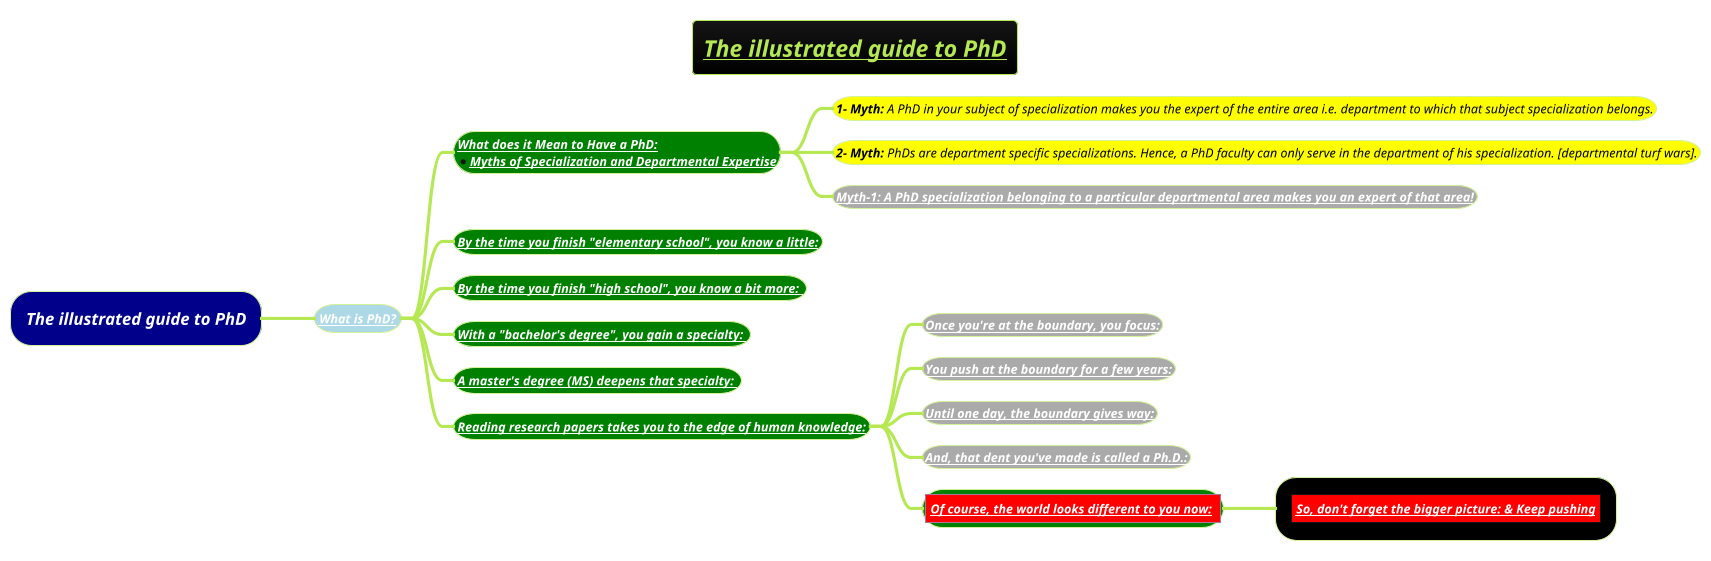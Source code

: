 @startmindmap
title =<i><b><u><size:18>The illustrated guide to PhD
!theme hacker

*[#darkblue] <i><color #white>The illustrated guide to PhD
**[#lightblue] <i><color #black><size:12>[[docs/3-programming-languages/Venkat-Subramaniam/images/img_65.png What is PhD?]]
***[#green]:<b><i><color #white><size:12>[[docs/3-programming-languages/Venkat-Subramaniam/images/img_65.png What does it Mean to Have a PhD:]]
*<b><i><color #white><size:12>[[docs/3-programming-languages/Venkat-Subramaniam/images/img_65.png Myths of Specialization and Departmental Expertise]];
****[#yellow] <i><color #black><size:12>**1- Myth:** A PhD in your subject of specialization makes you the expert of the entire area i.e. department to which that subject specialization belongs.
****[#yellow] <i><color #black><size:12>**2- Myth:** PhDs are department specific specializations. Hence, a PhD faculty can only serve in the department of his specialization. [departmental turf wars].
****[#a] <i><color #black><size:12><b>[[docs/3-programming-languages/Venkat-Subramaniam/images/img_65.png Myth-1: A PhD specialization belonging to a particular departmental area makes you an expert of that area!]]
***[#green] <b><i><color #black><size:12>[[docs/3-programming-languages/Venkat-Subramaniam/images/img_65.png By the time you finish "elementary school", you know a little:]]

***[#green] <b><i><color #black><size:12>[[docs/3-programming-languages/Venkat-Subramaniam/images/img_66.png By the time you finish "high school", you know a bit more: ]]
***[#green] <b><i><color #black><size:12>[[docs/3-programming-languages/Venkat-Subramaniam/images/img_67.png With a "bachelor's degree", you gain a specialty: ]]
***[#green] <b><i><color #black><size:12>[[docs/3-programming-languages/Venkat-Subramaniam/images/img_781.png A master's degree (MS) deepens that specialty: ]]
***[#green] <b><i><color #black><size:12>[[docs/3-programming-languages/Venkat-Subramaniam/images/img_782.png Reading research papers takes you to the edge of human knowledge:]]
****[#a] <b><i><color #black><size:12>[[docs/3-programming-languages/Venkat-Subramaniam/images/img_782.png Once you're at the boundary, you focus:]]
****[#a] <b><i><color #black><size:12>[[docs/3-programming-languages/Venkat-Subramaniam/images/img_783.png You push at the boundary for a few years:]]
****[#a] <b><i><color #black><size:12>[[docs/3-programming-languages/Venkat-Subramaniam/images/img_783.png Until one day, the boundary gives way:]]
****[#a] <b><i><color #black><size:12>[[docs/3-programming-languages/Venkat-Subramaniam/images/img_783.png And, that dent you've made is called a Ph.D.:]]
****[#green] |<#red><b><i><color #white><size:12>[[docs/3-programming-languages/Venkat-Subramaniam/images/img_784.png Of course, the world looks different to you now:]] |
*****[#black] |<#red><b><i><color #white><size:12>[[docs/3-programming-languages/Venkat-Subramaniam/images/img_785.png So, don't forget the bigger picture: & Keep pushing]]|

@endmindmap
